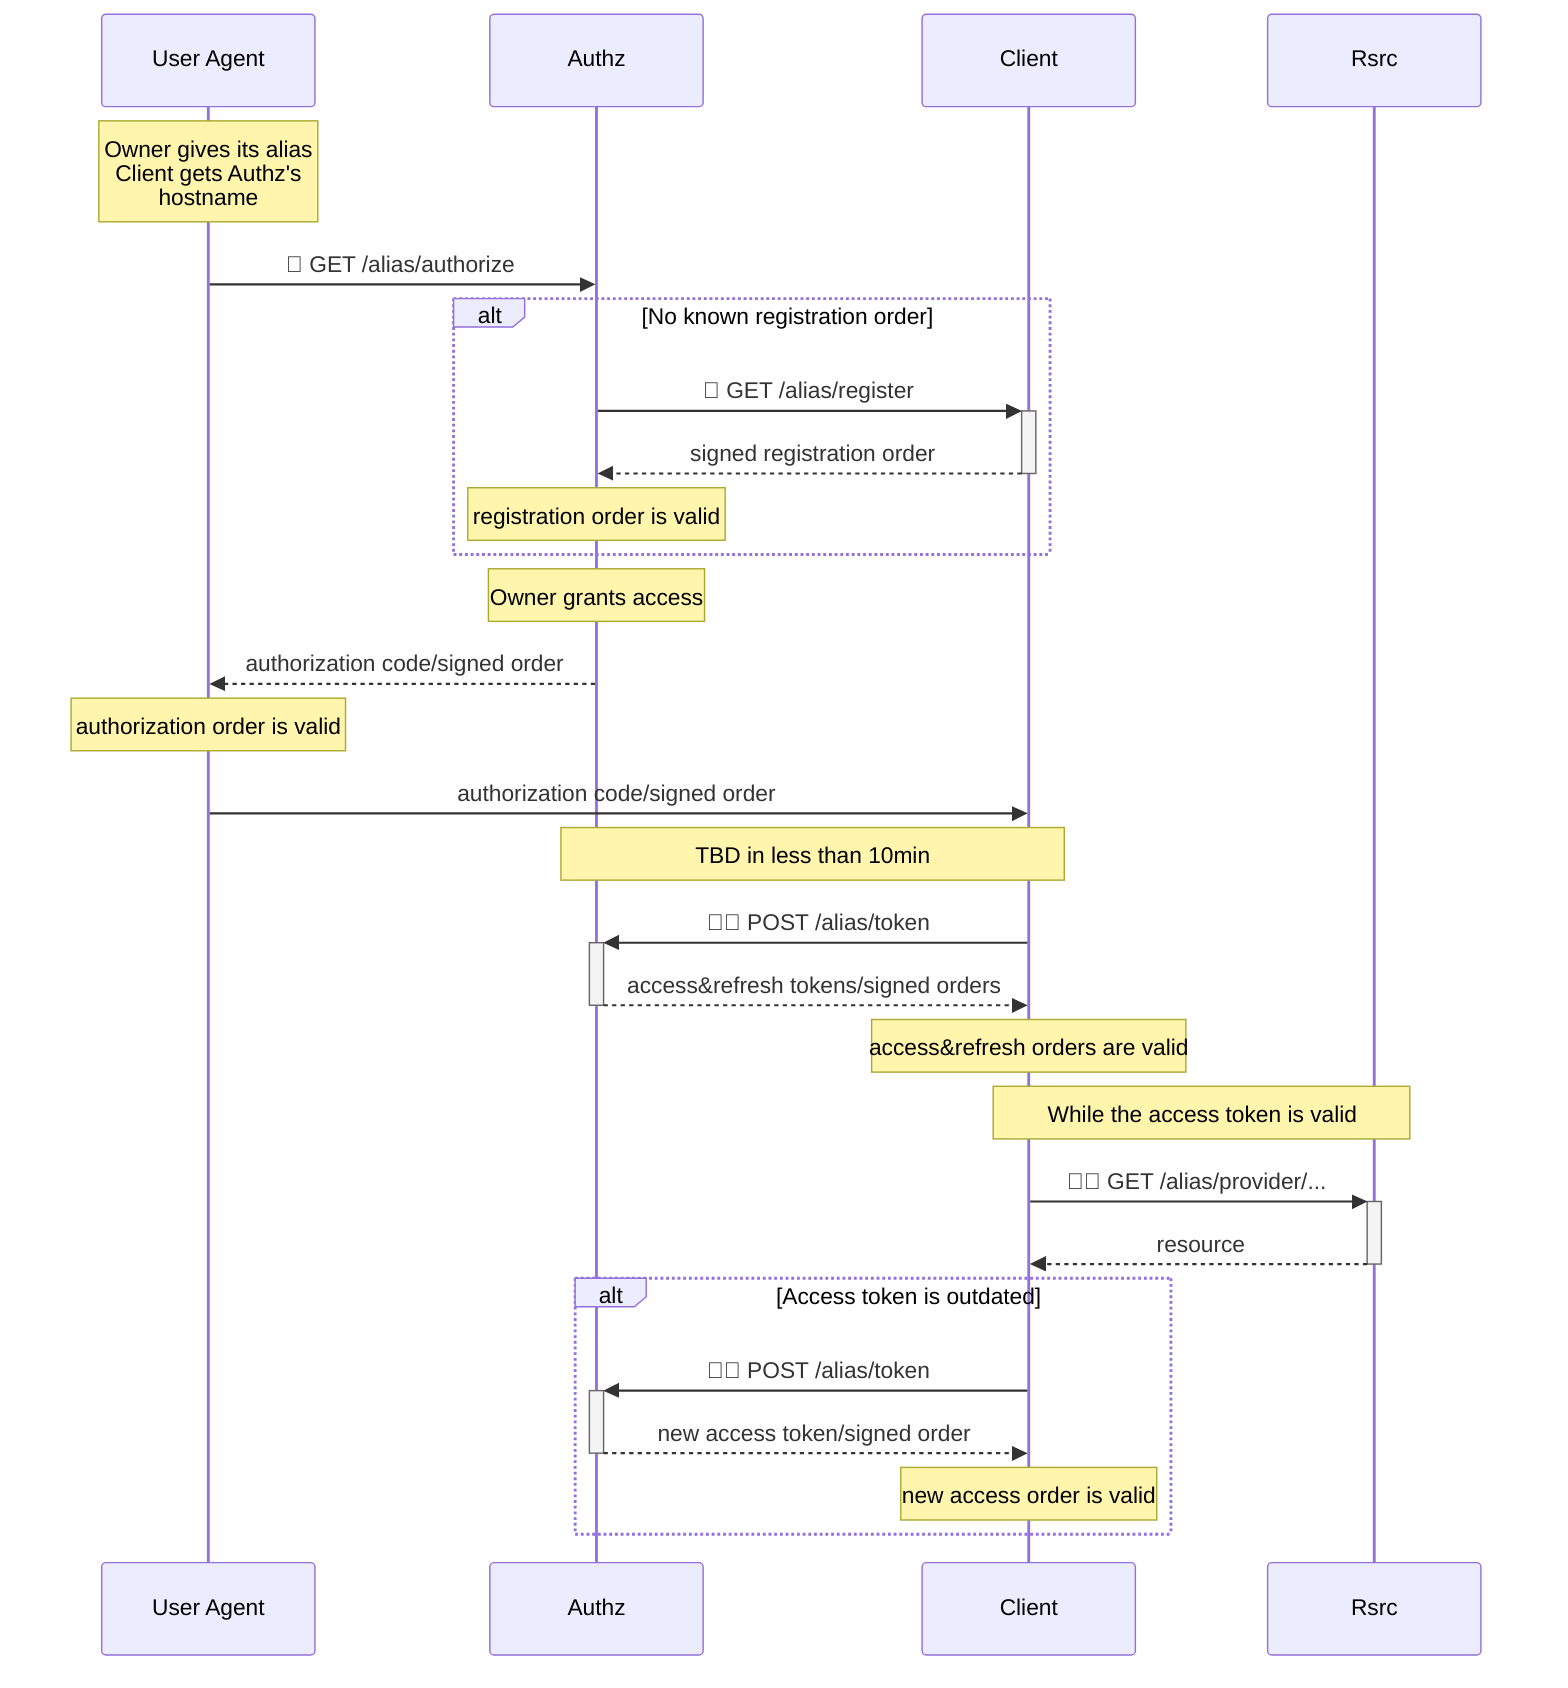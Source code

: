 sequenceDiagram
    participant User Agent
    participant Authz
    participant Client
    participant Rsrc

    Note over User Agent: Owner gives its alias<br/>Client gets Authz's<br/>hostname

    User Agent->>Authz: 🔑 GET /alias/authorize

    alt No known registration order
        Authz->>+Client: 🔑 GET /alias/register
        Client-->>-Authz: signed registration order
        Note over Authz: registration order is valid
    end

    Note over Authz: Owner grants access
    Authz-->>User Agent: authorization code/signed order
    Note over User Agent: authorization order is valid

    User Agent->>Client: authorization code/signed order

    Note over Client,Authz: TBD in less than 10min
    Client->>+Authz: 🔑🔑 POST /alias/token
    Authz-->>-Client: access&refresh tokens/signed orders

    Note over Client: access&refresh orders are valid

    Note over Client,Rsrc: While the access token is valid
    Client->>+Rsrc: 🔑🔑 GET /alias/provider/...
    Rsrc-->>-Client: resource

    alt Access token is outdated
        Client->>+Authz: 🔑🔑 POST /alias/token
        Authz-->>-Client: new access token/signed order
    Note over Client: new access order is valid
    end